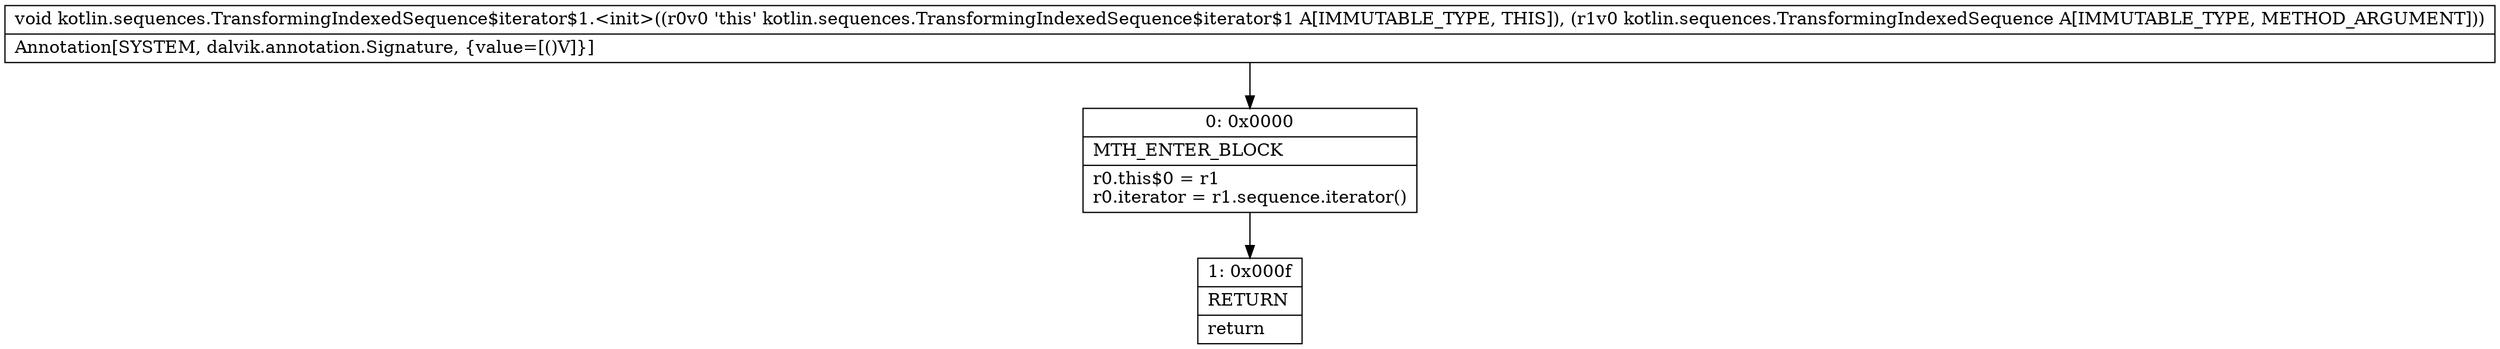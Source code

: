 digraph "CFG forkotlin.sequences.TransformingIndexedSequence$iterator$1.\<init\>(Lkotlin\/sequences\/TransformingIndexedSequence;)V" {
Node_0 [shape=record,label="{0\:\ 0x0000|MTH_ENTER_BLOCK\l|r0.this$0 = r1\lr0.iterator = r1.sequence.iterator()\l}"];
Node_1 [shape=record,label="{1\:\ 0x000f|RETURN\l|return\l}"];
MethodNode[shape=record,label="{void kotlin.sequences.TransformingIndexedSequence$iterator$1.\<init\>((r0v0 'this' kotlin.sequences.TransformingIndexedSequence$iterator$1 A[IMMUTABLE_TYPE, THIS]), (r1v0 kotlin.sequences.TransformingIndexedSequence A[IMMUTABLE_TYPE, METHOD_ARGUMENT]))  | Annotation[SYSTEM, dalvik.annotation.Signature, \{value=[()V]\}]\l}"];
MethodNode -> Node_0;
Node_0 -> Node_1;
}

